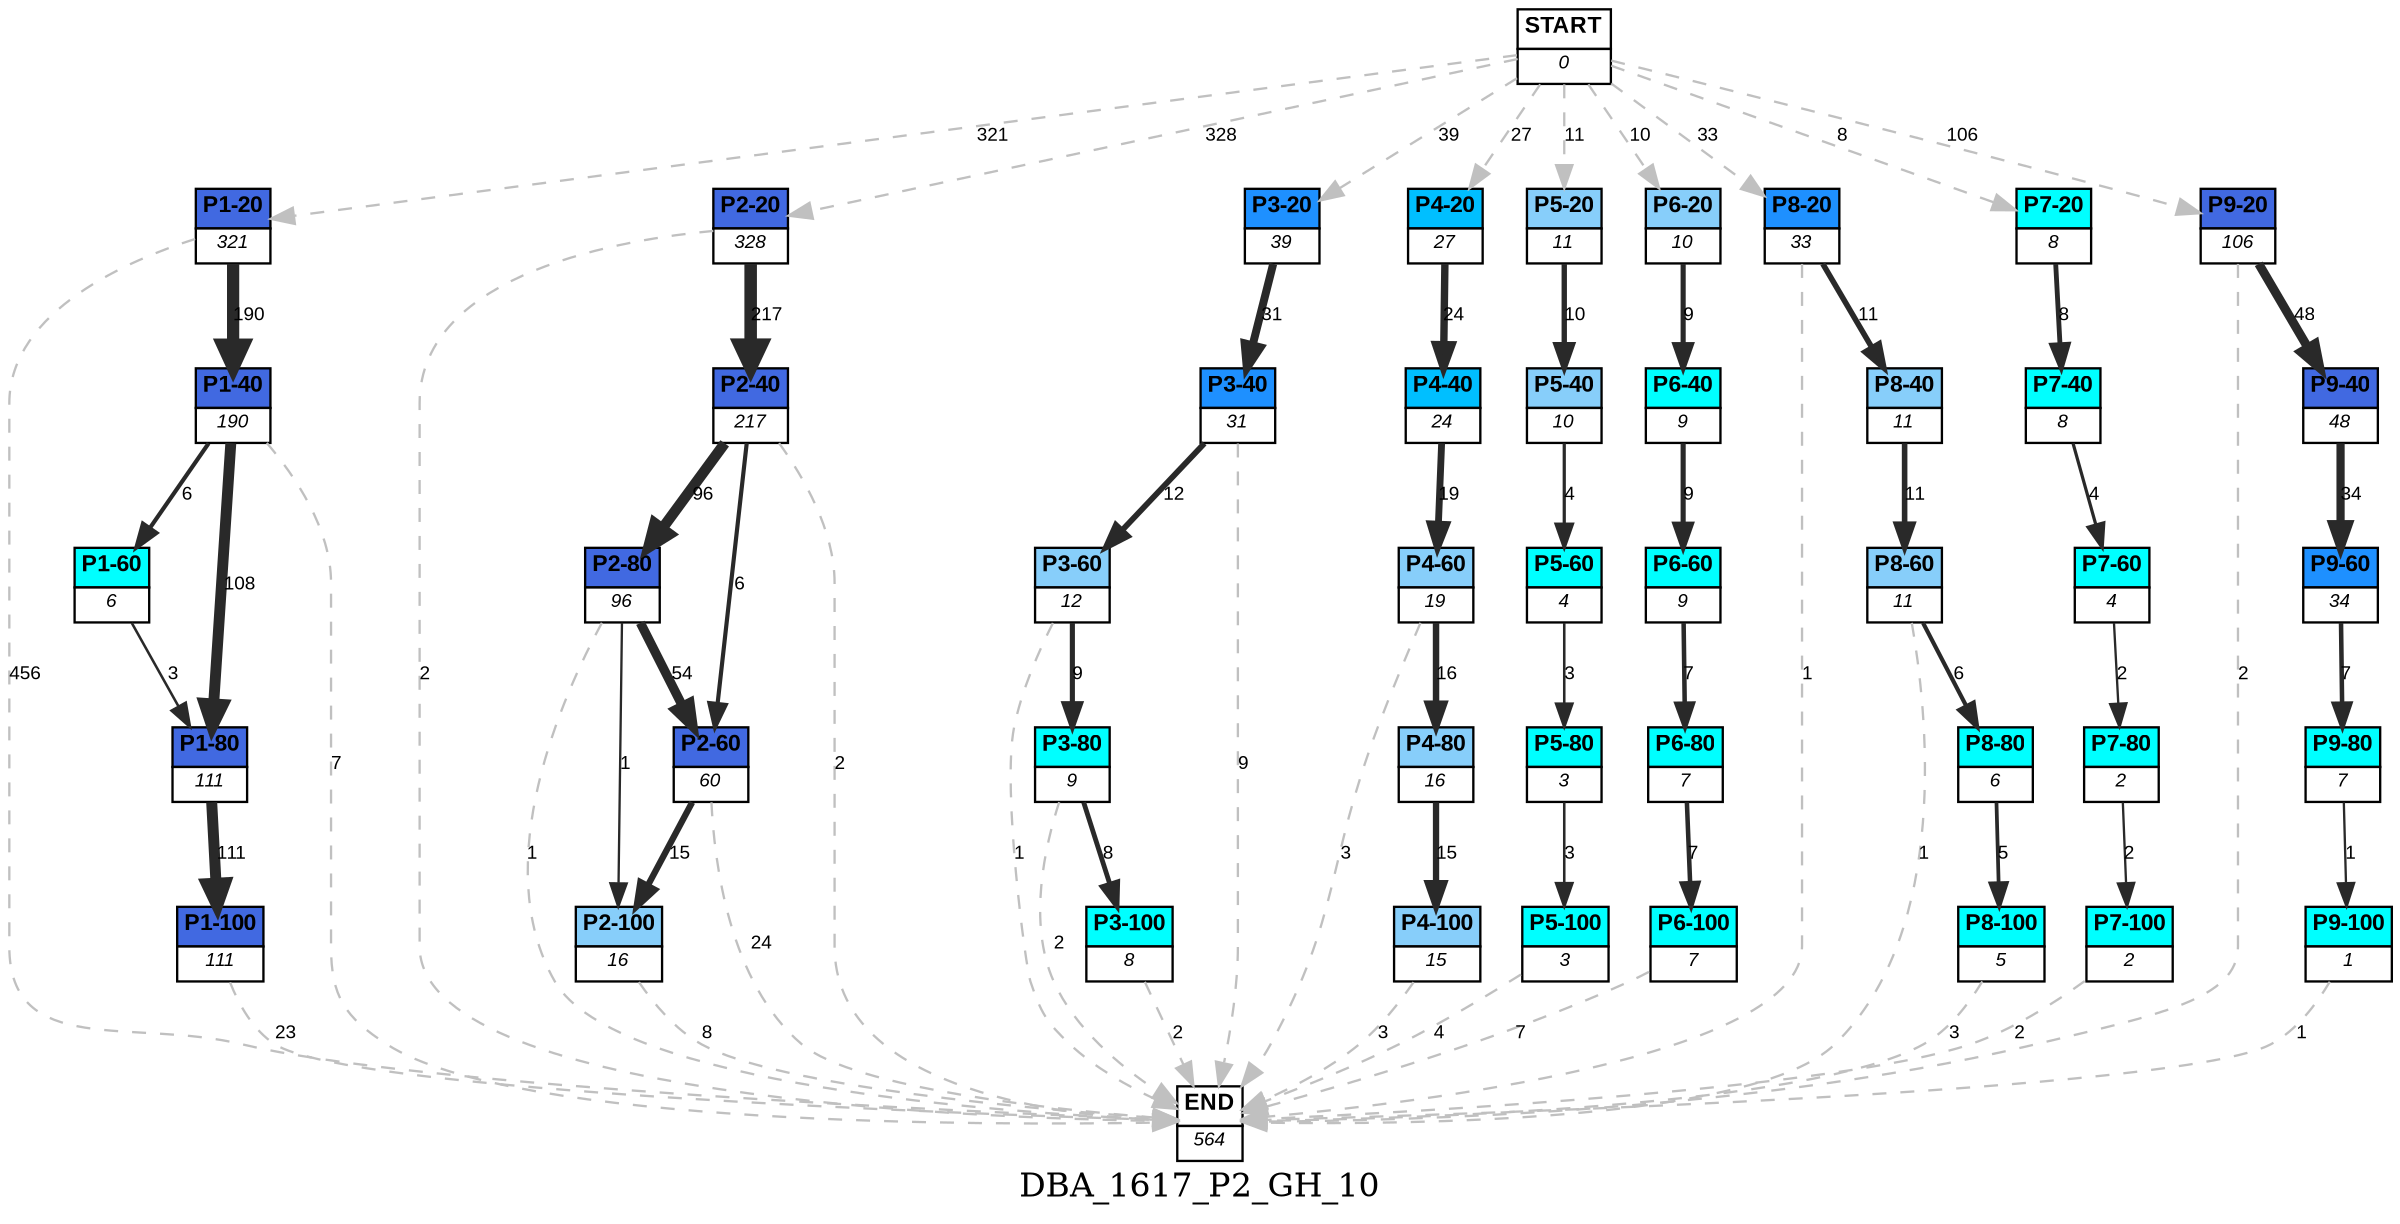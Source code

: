digraph DBA_1617_P2_GH_10 {
	label=DBA_1617_P2_GH_10;
	dpi = 150
	size="16,11!";
	margin = 0;
"START" [shape=plain, label=<<table border="0" cellborder="1" cellspacing="0"><tr><td bgcolor="white"><FONT face="Arial" POINT-SIZE="10"><b>START</b></FONT></td></tr><tr><td bgcolor="white"><FONT face="Arial" POINT-SIZE="8"><i>0</i></FONT></td></tr></table>>]

"P1-20" [shape=plain, label=<<table border="0" cellborder="1" cellspacing="0"><tr><td bgcolor="royalblue"><FONT face="Arial" POINT-SIZE="10"><b>P1-20</b></FONT></td></tr><tr><td bgcolor="white"><FONT face="Arial" POINT-SIZE="8"><i>321</i></FONT></td></tr></table>>]

"P2-20" [shape=plain, label=<<table border="0" cellborder="1" cellspacing="0"><tr><td bgcolor="royalblue"><FONT face="Arial" POINT-SIZE="10"><b>P2-20</b></FONT></td></tr><tr><td bgcolor="white"><FONT face="Arial" POINT-SIZE="8"><i>328</i></FONT></td></tr></table>>]

"P1-40" [shape=plain, label=<<table border="0" cellborder="1" cellspacing="0"><tr><td bgcolor="royalblue"><FONT face="Arial" POINT-SIZE="10"><b>P1-40</b></FONT></td></tr><tr><td bgcolor="white"><FONT face="Arial" POINT-SIZE="8"><i>190</i></FONT></td></tr></table>>]

"P1-60" [shape=plain, label=<<table border="0" cellborder="1" cellspacing="0"><tr><td bgcolor="aqua"><FONT face="Arial" POINT-SIZE="10"><b>P1-60</b></FONT></td></tr><tr><td bgcolor="white"><FONT face="Arial" POINT-SIZE="8"><i>6</i></FONT></td></tr></table>>]

"P1-80" [shape=plain, label=<<table border="0" cellborder="1" cellspacing="0"><tr><td bgcolor="royalblue"><FONT face="Arial" POINT-SIZE="10"><b>P1-80</b></FONT></td></tr><tr><td bgcolor="white"><FONT face="Arial" POINT-SIZE="8"><i>111</i></FONT></td></tr></table>>]

"P1-100" [shape=plain, label=<<table border="0" cellborder="1" cellspacing="0"><tr><td bgcolor="royalblue"><FONT face="Arial" POINT-SIZE="10"><b>P1-100</b></FONT></td></tr><tr><td bgcolor="white"><FONT face="Arial" POINT-SIZE="8"><i>111</i></FONT></td></tr></table>>]

"P2-40" [shape=plain, label=<<table border="0" cellborder="1" cellspacing="0"><tr><td bgcolor="royalblue"><FONT face="Arial" POINT-SIZE="10"><b>P2-40</b></FONT></td></tr><tr><td bgcolor="white"><FONT face="Arial" POINT-SIZE="8"><i>217</i></FONT></td></tr></table>>]

"P2-80" [shape=plain, label=<<table border="0" cellborder="1" cellspacing="0"><tr><td bgcolor="royalblue"><FONT face="Arial" POINT-SIZE="10"><b>P2-80</b></FONT></td></tr><tr><td bgcolor="white"><FONT face="Arial" POINT-SIZE="8"><i>96</i></FONT></td></tr></table>>]

"P2-60" [shape=plain, label=<<table border="0" cellborder="1" cellspacing="0"><tr><td bgcolor="royalblue"><FONT face="Arial" POINT-SIZE="10"><b>P2-60</b></FONT></td></tr><tr><td bgcolor="white"><FONT face="Arial" POINT-SIZE="8"><i>60</i></FONT></td></tr></table>>]

"P3-20" [shape=plain, label=<<table border="0" cellborder="1" cellspacing="0"><tr><td bgcolor="dodgerblue"><FONT face="Arial" POINT-SIZE="10"><b>P3-20</b></FONT></td></tr><tr><td bgcolor="white"><FONT face="Arial" POINT-SIZE="8"><i>39</i></FONT></td></tr></table>>]

"P3-40" [shape=plain, label=<<table border="0" cellborder="1" cellspacing="0"><tr><td bgcolor="dodgerblue"><FONT face="Arial" POINT-SIZE="10"><b>P3-40</b></FONT></td></tr><tr><td bgcolor="white"><FONT face="Arial" POINT-SIZE="8"><i>31</i></FONT></td></tr></table>>]

"P2-100" [shape=plain, label=<<table border="0" cellborder="1" cellspacing="0"><tr><td bgcolor="lightskyblue"><FONT face="Arial" POINT-SIZE="10"><b>P2-100</b></FONT></td></tr><tr><td bgcolor="white"><FONT face="Arial" POINT-SIZE="8"><i>16</i></FONT></td></tr></table>>]

"P4-20" [shape=plain, label=<<table border="0" cellborder="1" cellspacing="0"><tr><td bgcolor="deepskyblue"><FONT face="Arial" POINT-SIZE="10"><b>P4-20</b></FONT></td></tr><tr><td bgcolor="white"><FONT face="Arial" POINT-SIZE="8"><i>27</i></FONT></td></tr></table>>]

"P4-40" [shape=plain, label=<<table border="0" cellborder="1" cellspacing="0"><tr><td bgcolor="deepskyblue"><FONT face="Arial" POINT-SIZE="10"><b>P4-40</b></FONT></td></tr><tr><td bgcolor="white"><FONT face="Arial" POINT-SIZE="8"><i>24</i></FONT></td></tr></table>>]

"P4-60" [shape=plain, label=<<table border="0" cellborder="1" cellspacing="0"><tr><td bgcolor="lightskyblue"><FONT face="Arial" POINT-SIZE="10"><b>P4-60</b></FONT></td></tr><tr><td bgcolor="white"><FONT face="Arial" POINT-SIZE="8"><i>19</i></FONT></td></tr></table>>]

"P4-80" [shape=plain, label=<<table border="0" cellborder="1" cellspacing="0"><tr><td bgcolor="lightskyblue"><FONT face="Arial" POINT-SIZE="10"><b>P4-80</b></FONT></td></tr><tr><td bgcolor="white"><FONT face="Arial" POINT-SIZE="8"><i>16</i></FONT></td></tr></table>>]

"P4-100" [shape=plain, label=<<table border="0" cellborder="1" cellspacing="0"><tr><td bgcolor="lightskyblue"><FONT face="Arial" POINT-SIZE="10"><b>P4-100</b></FONT></td></tr><tr><td bgcolor="white"><FONT face="Arial" POINT-SIZE="8"><i>15</i></FONT></td></tr></table>>]

"P5-20" [shape=plain, label=<<table border="0" cellborder="1" cellspacing="0"><tr><td bgcolor="lightskyblue"><FONT face="Arial" POINT-SIZE="10"><b>P5-20</b></FONT></td></tr><tr><td bgcolor="white"><FONT face="Arial" POINT-SIZE="8"><i>11</i></FONT></td></tr></table>>]

"P5-40" [shape=plain, label=<<table border="0" cellborder="1" cellspacing="0"><tr><td bgcolor="lightskyblue"><FONT face="Arial" POINT-SIZE="10"><b>P5-40</b></FONT></td></tr><tr><td bgcolor="white"><FONT face="Arial" POINT-SIZE="8"><i>10</i></FONT></td></tr></table>>]

"P5-60" [shape=plain, label=<<table border="0" cellborder="1" cellspacing="0"><tr><td bgcolor="aqua"><FONT face="Arial" POINT-SIZE="10"><b>P5-60</b></FONT></td></tr><tr><td bgcolor="white"><FONT face="Arial" POINT-SIZE="8"><i>4</i></FONT></td></tr></table>>]

"P5-80" [shape=plain, label=<<table border="0" cellborder="1" cellspacing="0"><tr><td bgcolor="aqua"><FONT face="Arial" POINT-SIZE="10"><b>P5-80</b></FONT></td></tr><tr><td bgcolor="white"><FONT face="Arial" POINT-SIZE="8"><i>3</i></FONT></td></tr></table>>]

"P5-100" [shape=plain, label=<<table border="0" cellborder="1" cellspacing="0"><tr><td bgcolor="aqua"><FONT face="Arial" POINT-SIZE="10"><b>P5-100</b></FONT></td></tr><tr><td bgcolor="white"><FONT face="Arial" POINT-SIZE="8"><i>3</i></FONT></td></tr></table>>]

"P6-20" [shape=plain, label=<<table border="0" cellborder="1" cellspacing="0"><tr><td bgcolor="lightskyblue"><FONT face="Arial" POINT-SIZE="10"><b>P6-20</b></FONT></td></tr><tr><td bgcolor="white"><FONT face="Arial" POINT-SIZE="8"><i>10</i></FONT></td></tr></table>>]

"P6-40" [shape=plain, label=<<table border="0" cellborder="1" cellspacing="0"><tr><td bgcolor="aqua"><FONT face="Arial" POINT-SIZE="10"><b>P6-40</b></FONT></td></tr><tr><td bgcolor="white"><FONT face="Arial" POINT-SIZE="8"><i>9</i></FONT></td></tr></table>>]

"P6-60" [shape=plain, label=<<table border="0" cellborder="1" cellspacing="0"><tr><td bgcolor="aqua"><FONT face="Arial" POINT-SIZE="10"><b>P6-60</b></FONT></td></tr><tr><td bgcolor="white"><FONT face="Arial" POINT-SIZE="8"><i>9</i></FONT></td></tr></table>>]

"P8-20" [shape=plain, label=<<table border="0" cellborder="1" cellspacing="0"><tr><td bgcolor="dodgerblue"><FONT face="Arial" POINT-SIZE="10"><b>P8-20</b></FONT></td></tr><tr><td bgcolor="white"><FONT face="Arial" POINT-SIZE="8"><i>33</i></FONT></td></tr></table>>]

"P3-60" [shape=plain, label=<<table border="0" cellborder="1" cellspacing="0"><tr><td bgcolor="lightskyblue"><FONT face="Arial" POINT-SIZE="10"><b>P3-60</b></FONT></td></tr><tr><td bgcolor="white"><FONT face="Arial" POINT-SIZE="8"><i>12</i></FONT></td></tr></table>>]

"P6-80" [shape=plain, label=<<table border="0" cellborder="1" cellspacing="0"><tr><td bgcolor="aqua"><FONT face="Arial" POINT-SIZE="10"><b>P6-80</b></FONT></td></tr><tr><td bgcolor="white"><FONT face="Arial" POINT-SIZE="8"><i>7</i></FONT></td></tr></table>>]

"P6-100" [shape=plain, label=<<table border="0" cellborder="1" cellspacing="0"><tr><td bgcolor="aqua"><FONT face="Arial" POINT-SIZE="10"><b>P6-100</b></FONT></td></tr><tr><td bgcolor="white"><FONT face="Arial" POINT-SIZE="8"><i>7</i></FONT></td></tr></table>>]

"P7-20" [shape=plain, label=<<table border="0" cellborder="1" cellspacing="0"><tr><td bgcolor="aqua"><FONT face="Arial" POINT-SIZE="10"><b>P7-20</b></FONT></td></tr><tr><td bgcolor="white"><FONT face="Arial" POINT-SIZE="8"><i>8</i></FONT></td></tr></table>>]

"P7-40" [shape=plain, label=<<table border="0" cellborder="1" cellspacing="0"><tr><td bgcolor="aqua"><FONT face="Arial" POINT-SIZE="10"><b>P7-40</b></FONT></td></tr><tr><td bgcolor="white"><FONT face="Arial" POINT-SIZE="8"><i>8</i></FONT></td></tr></table>>]

"P8-40" [shape=plain, label=<<table border="0" cellborder="1" cellspacing="0"><tr><td bgcolor="lightskyblue"><FONT face="Arial" POINT-SIZE="10"><b>P8-40</b></FONT></td></tr><tr><td bgcolor="white"><FONT face="Arial" POINT-SIZE="8"><i>11</i></FONT></td></tr></table>>]

"P8-60" [shape=plain, label=<<table border="0" cellborder="1" cellspacing="0"><tr><td bgcolor="lightskyblue"><FONT face="Arial" POINT-SIZE="10"><b>P8-60</b></FONT></td></tr><tr><td bgcolor="white"><FONT face="Arial" POINT-SIZE="8"><i>11</i></FONT></td></tr></table>>]

"P8-80" [shape=plain, label=<<table border="0" cellborder="1" cellspacing="0"><tr><td bgcolor="aqua"><FONT face="Arial" POINT-SIZE="10"><b>P8-80</b></FONT></td></tr><tr><td bgcolor="white"><FONT face="Arial" POINT-SIZE="8"><i>6</i></FONT></td></tr></table>>]

"P8-100" [shape=plain, label=<<table border="0" cellborder="1" cellspacing="0"><tr><td bgcolor="aqua"><FONT face="Arial" POINT-SIZE="10"><b>P8-100</b></FONT></td></tr><tr><td bgcolor="white"><FONT face="Arial" POINT-SIZE="8"><i>5</i></FONT></td></tr></table>>]

"P9-20" [shape=plain, label=<<table border="0" cellborder="1" cellspacing="0"><tr><td bgcolor="royalblue"><FONT face="Arial" POINT-SIZE="10"><b>P9-20</b></FONT></td></tr><tr><td bgcolor="white"><FONT face="Arial" POINT-SIZE="8"><i>106</i></FONT></td></tr></table>>]

"P9-40" [shape=plain, label=<<table border="0" cellborder="1" cellspacing="0"><tr><td bgcolor="royalblue"><FONT face="Arial" POINT-SIZE="10"><b>P9-40</b></FONT></td></tr><tr><td bgcolor="white"><FONT face="Arial" POINT-SIZE="8"><i>48</i></FONT></td></tr></table>>]

"P9-60" [shape=plain, label=<<table border="0" cellborder="1" cellspacing="0"><tr><td bgcolor="dodgerblue"><FONT face="Arial" POINT-SIZE="10"><b>P9-60</b></FONT></td></tr><tr><td bgcolor="white"><FONT face="Arial" POINT-SIZE="8"><i>34</i></FONT></td></tr></table>>]

"P9-80" [shape=plain, label=<<table border="0" cellborder="1" cellspacing="0"><tr><td bgcolor="aqua"><FONT face="Arial" POINT-SIZE="10"><b>P9-80</b></FONT></td></tr><tr><td bgcolor="white"><FONT face="Arial" POINT-SIZE="8"><i>7</i></FONT></td></tr></table>>]

"P9-100" [shape=plain, label=<<table border="0" cellborder="1" cellspacing="0"><tr><td bgcolor="aqua"><FONT face="Arial" POINT-SIZE="10"><b>P9-100</b></FONT></td></tr><tr><td bgcolor="white"><FONT face="Arial" POINT-SIZE="8"><i>1</i></FONT></td></tr></table>>]

"P3-80" [shape=plain, label=<<table border="0" cellborder="1" cellspacing="0"><tr><td bgcolor="aqua"><FONT face="Arial" POINT-SIZE="10"><b>P3-80</b></FONT></td></tr><tr><td bgcolor="white"><FONT face="Arial" POINT-SIZE="8"><i>9</i></FONT></td></tr></table>>]

"P3-100" [shape=plain, label=<<table border="0" cellborder="1" cellspacing="0"><tr><td bgcolor="aqua"><FONT face="Arial" POINT-SIZE="10"><b>P3-100</b></FONT></td></tr><tr><td bgcolor="white"><FONT face="Arial" POINT-SIZE="8"><i>8</i></FONT></td></tr></table>>]

"P7-60" [shape=plain, label=<<table border="0" cellborder="1" cellspacing="0"><tr><td bgcolor="aqua"><FONT face="Arial" POINT-SIZE="10"><b>P7-60</b></FONT></td></tr><tr><td bgcolor="white"><FONT face="Arial" POINT-SIZE="8"><i>4</i></FONT></td></tr></table>>]

"P7-80" [shape=plain, label=<<table border="0" cellborder="1" cellspacing="0"><tr><td bgcolor="aqua"><FONT face="Arial" POINT-SIZE="10"><b>P7-80</b></FONT></td></tr><tr><td bgcolor="white"><FONT face="Arial" POINT-SIZE="8"><i>2</i></FONT></td></tr></table>>]

"P7-100" [shape=plain, label=<<table border="0" cellborder="1" cellspacing="0"><tr><td bgcolor="aqua"><FONT face="Arial" POINT-SIZE="10"><b>P7-100</b></FONT></td></tr><tr><td bgcolor="white"><FONT face="Arial" POINT-SIZE="8"><i>2</i></FONT></td></tr></table>>]

"END" [shape=plain, label=<<table border="0" cellborder="1" cellspacing="0"><tr><td bgcolor="white"><FONT face="Arial" POINT-SIZE="10"><b>END</b></FONT></td></tr><tr><td bgcolor="white"><FONT face="Arial" POINT-SIZE="8"><i>564</i></FONT></td></tr></table>>]

"START" -> "P1-20" [ style = dashed color=grey label ="321" labelfloat=false fontname="Arial" fontsize=8]

"START" -> "P2-20" [ style = dashed color=grey label ="328" labelfloat=false fontname="Arial" fontsize=8]

"START" -> "P3-20" [ style = dashed color=grey label ="39" labelfloat=false fontname="Arial" fontsize=8]

"START" -> "P4-20" [ style = dashed color=grey label ="27" labelfloat=false fontname="Arial" fontsize=8]

"START" -> "P5-20" [ style = dashed color=grey label ="11" labelfloat=false fontname="Arial" fontsize=8]

"START" -> "P6-20" [ style = dashed color=grey label ="10" labelfloat=false fontname="Arial" fontsize=8]

"START" -> "P8-20" [ style = dashed color=grey label ="33" labelfloat=false fontname="Arial" fontsize=8]

"START" -> "P7-20" [ style = dashed color=grey label ="8" labelfloat=false fontname="Arial" fontsize=8]

"START" -> "P9-20" [ style = dashed color=grey label ="106" labelfloat=false fontname="Arial" fontsize=8]

"P1-20" -> "P1-40" [ color=grey16 penwidth = "5.24702407216049"label ="190" labelfloat=false fontname="Arial" fontsize=8]

"P1-20" -> "END" [ style = dashed color=grey label ="456" labelfloat=false fontname="Arial" fontsize=8]

"P2-20" -> "P2-40" [ color=grey16 penwidth = "5.37989735354046"label ="217" labelfloat=false fontname="Arial" fontsize=8]

"P2-20" -> "END" [ style = dashed color=grey label ="2" labelfloat=false fontname="Arial" fontsize=8]

"P1-40" -> "P1-60" [ color=grey16 penwidth = "1.79175946922805"label ="6" labelfloat=false fontname="Arial" fontsize=8]

"P1-40" -> "P1-80" [ color=grey16 penwidth = "4.68213122712422"label ="108" labelfloat=false fontname="Arial" fontsize=8]

"P1-40" -> "END" [ style = dashed color=grey label ="7" labelfloat=false fontname="Arial" fontsize=8]

"P1-60" -> "P1-80" [ color=grey16 penwidth = "1.09861228866811"label ="3" labelfloat=false fontname="Arial" fontsize=8]

"P1-80" -> "P1-100" [ color=grey16 penwidth = "4.70953020131233"label ="111" labelfloat=false fontname="Arial" fontsize=8]

"P1-100" -> "END" [ style = dashed color=grey label ="23" labelfloat=false fontname="Arial" fontsize=8]

"P2-40" -> "P2-80" [ color=grey16 penwidth = "4.56434819146784"label ="96" labelfloat=false fontname="Arial" fontsize=8]

"P2-40" -> "P2-60" [ color=grey16 penwidth = "1.79175946922805"label ="6" labelfloat=false fontname="Arial" fontsize=8]

"P2-40" -> "END" [ style = dashed color=grey label ="2" labelfloat=false fontname="Arial" fontsize=8]

"P2-80" -> "P2-60" [ color=grey16 penwidth = "3.98898404656427"label ="54" labelfloat=false fontname="Arial" fontsize=8]

"P2-80" -> "P2-100" [ color=grey16 penwidth = "1"label ="1" labelfloat=false fontname="Arial" fontsize=8]

"P2-80" -> "END" [ style = dashed color=grey label ="1" labelfloat=false fontname="Arial" fontsize=8]

"P2-60" -> "P2-100" [ color=grey16 penwidth = "2.70805020110221"label ="15" labelfloat=false fontname="Arial" fontsize=8]

"P2-60" -> "END" [ style = dashed color=grey label ="24" labelfloat=false fontname="Arial" fontsize=8]

"P3-20" -> "P3-40" [ color=grey16 penwidth = "3.43398720448515"label ="31" labelfloat=false fontname="Arial" fontsize=8]

"P3-40" -> "P3-60" [ color=grey16 penwidth = "2.484906649788"label ="12" labelfloat=false fontname="Arial" fontsize=8]

"P3-40" -> "END" [ style = dashed color=grey label ="9" labelfloat=false fontname="Arial" fontsize=8]

"P2-100" -> "END" [ style = dashed color=grey label ="8" labelfloat=false fontname="Arial" fontsize=8]

"P4-20" -> "P4-40" [ color=grey16 penwidth = "3.17805383034795"label ="24" labelfloat=false fontname="Arial" fontsize=8]

"P4-40" -> "P4-60" [ color=grey16 penwidth = "2.94443897916644"label ="19" labelfloat=false fontname="Arial" fontsize=8]

"P4-60" -> "P4-80" [ color=grey16 penwidth = "2.77258872223978"label ="16" labelfloat=false fontname="Arial" fontsize=8]

"P4-60" -> "END" [ style = dashed color=grey label ="3" labelfloat=false fontname="Arial" fontsize=8]

"P4-80" -> "P4-100" [ color=grey16 penwidth = "2.70805020110221"label ="15" labelfloat=false fontname="Arial" fontsize=8]

"P4-100" -> "END" [ style = dashed color=grey label ="3" labelfloat=false fontname="Arial" fontsize=8]

"P5-20" -> "P5-40" [ color=grey16 penwidth = "2.30258509299405"label ="10" labelfloat=false fontname="Arial" fontsize=8]

"P5-40" -> "P5-60" [ color=grey16 penwidth = "1.38629436111989"label ="4" labelfloat=false fontname="Arial" fontsize=8]

"P5-60" -> "P5-80" [ color=grey16 penwidth = "1.09861228866811"label ="3" labelfloat=false fontname="Arial" fontsize=8]

"P5-80" -> "P5-100" [ color=grey16 penwidth = "1.09861228866811"label ="3" labelfloat=false fontname="Arial" fontsize=8]

"P5-100" -> "END" [ style = dashed color=grey label ="4" labelfloat=false fontname="Arial" fontsize=8]

"P6-20" -> "P6-40" [ color=grey16 penwidth = "2.19722457733622"label ="9" labelfloat=false fontname="Arial" fontsize=8]

"P6-40" -> "P6-60" [ color=grey16 penwidth = "2.19722457733622"label ="9" labelfloat=false fontname="Arial" fontsize=8]

"P6-60" -> "P6-80" [ color=grey16 penwidth = "1.94591014905531"label ="7" labelfloat=false fontname="Arial" fontsize=8]

"P8-20" -> "P8-40" [ color=grey16 penwidth = "2.39789527279837"label ="11" labelfloat=false fontname="Arial" fontsize=8]

"P8-20" -> "END" [ style = dashed color=grey label ="1" labelfloat=false fontname="Arial" fontsize=8]

"P3-60" -> "P3-80" [ color=grey16 penwidth = "2.19722457733622"label ="9" labelfloat=false fontname="Arial" fontsize=8]

"P3-60" -> "END" [ style = dashed color=grey label ="1" labelfloat=false fontname="Arial" fontsize=8]

"P6-80" -> "P6-100" [ color=grey16 penwidth = "1.94591014905531"label ="7" labelfloat=false fontname="Arial" fontsize=8]

"P6-100" -> "END" [ style = dashed color=grey label ="7" labelfloat=false fontname="Arial" fontsize=8]

"P7-20" -> "P7-40" [ color=grey16 penwidth = "2.07944154167984"label ="8" labelfloat=false fontname="Arial" fontsize=8]

"P7-40" -> "P7-60" [ color=grey16 penwidth = "1.38629436111989"label ="4" labelfloat=false fontname="Arial" fontsize=8]

"P8-40" -> "P8-60" [ color=grey16 penwidth = "2.39789527279837"label ="11" labelfloat=false fontname="Arial" fontsize=8]

"P8-60" -> "P8-80" [ color=grey16 penwidth = "1.79175946922805"label ="6" labelfloat=false fontname="Arial" fontsize=8]

"P8-60" -> "END" [ style = dashed color=grey label ="1" labelfloat=false fontname="Arial" fontsize=8]

"P8-80" -> "P8-100" [ color=grey16 penwidth = "1.6094379124341"label ="5" labelfloat=false fontname="Arial" fontsize=8]

"P8-100" -> "END" [ style = dashed color=grey label ="3" labelfloat=false fontname="Arial" fontsize=8]

"P9-20" -> "P9-40" [ color=grey16 penwidth = "3.87120101090789"label ="48" labelfloat=false fontname="Arial" fontsize=8]

"P9-20" -> "END" [ style = dashed color=grey label ="2" labelfloat=false fontname="Arial" fontsize=8]

"P9-40" -> "P9-60" [ color=grey16 penwidth = "3.52636052461616"label ="34" labelfloat=false fontname="Arial" fontsize=8]

"P9-60" -> "P9-80" [ color=grey16 penwidth = "1.94591014905531"label ="7" labelfloat=false fontname="Arial" fontsize=8]

"P9-80" -> "P9-100" [ color=grey16 penwidth = "1"label ="1" labelfloat=false fontname="Arial" fontsize=8]

"P9-100" -> "END" [ style = dashed color=grey label ="1" labelfloat=false fontname="Arial" fontsize=8]

"P3-80" -> "P3-100" [ color=grey16 penwidth = "2.07944154167984"label ="8" labelfloat=false fontname="Arial" fontsize=8]

"P3-80" -> "END" [ style = dashed color=grey label ="2" labelfloat=false fontname="Arial" fontsize=8]

"P3-100" -> "END" [ style = dashed color=grey label ="2" labelfloat=false fontname="Arial" fontsize=8]

"P7-60" -> "P7-80" [ color=grey16 penwidth = "1"label ="2" labelfloat=false fontname="Arial" fontsize=8]

"P7-80" -> "P7-100" [ color=grey16 penwidth = "1"label ="2" labelfloat=false fontname="Arial" fontsize=8]

"P7-100" -> "END" [ style = dashed color=grey label ="2" labelfloat=false fontname="Arial" fontsize=8]

}
